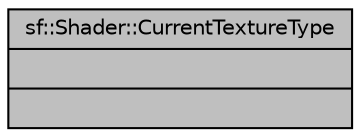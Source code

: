 digraph "sf::Shader::CurrentTextureType"
{
 // LATEX_PDF_SIZE
  edge [fontname="Helvetica",fontsize="10",labelfontname="Helvetica",labelfontsize="10"];
  node [fontname="Helvetica",fontsize="10",shape=record];
  Node1 [label="{sf::Shader::CurrentTextureType\n||}",height=0.2,width=0.4,color="black", fillcolor="grey75", style="filled", fontcolor="black",tooltip="Special type that can be passed to setUniform(), and that represents the texture of the object being ..."];
}

